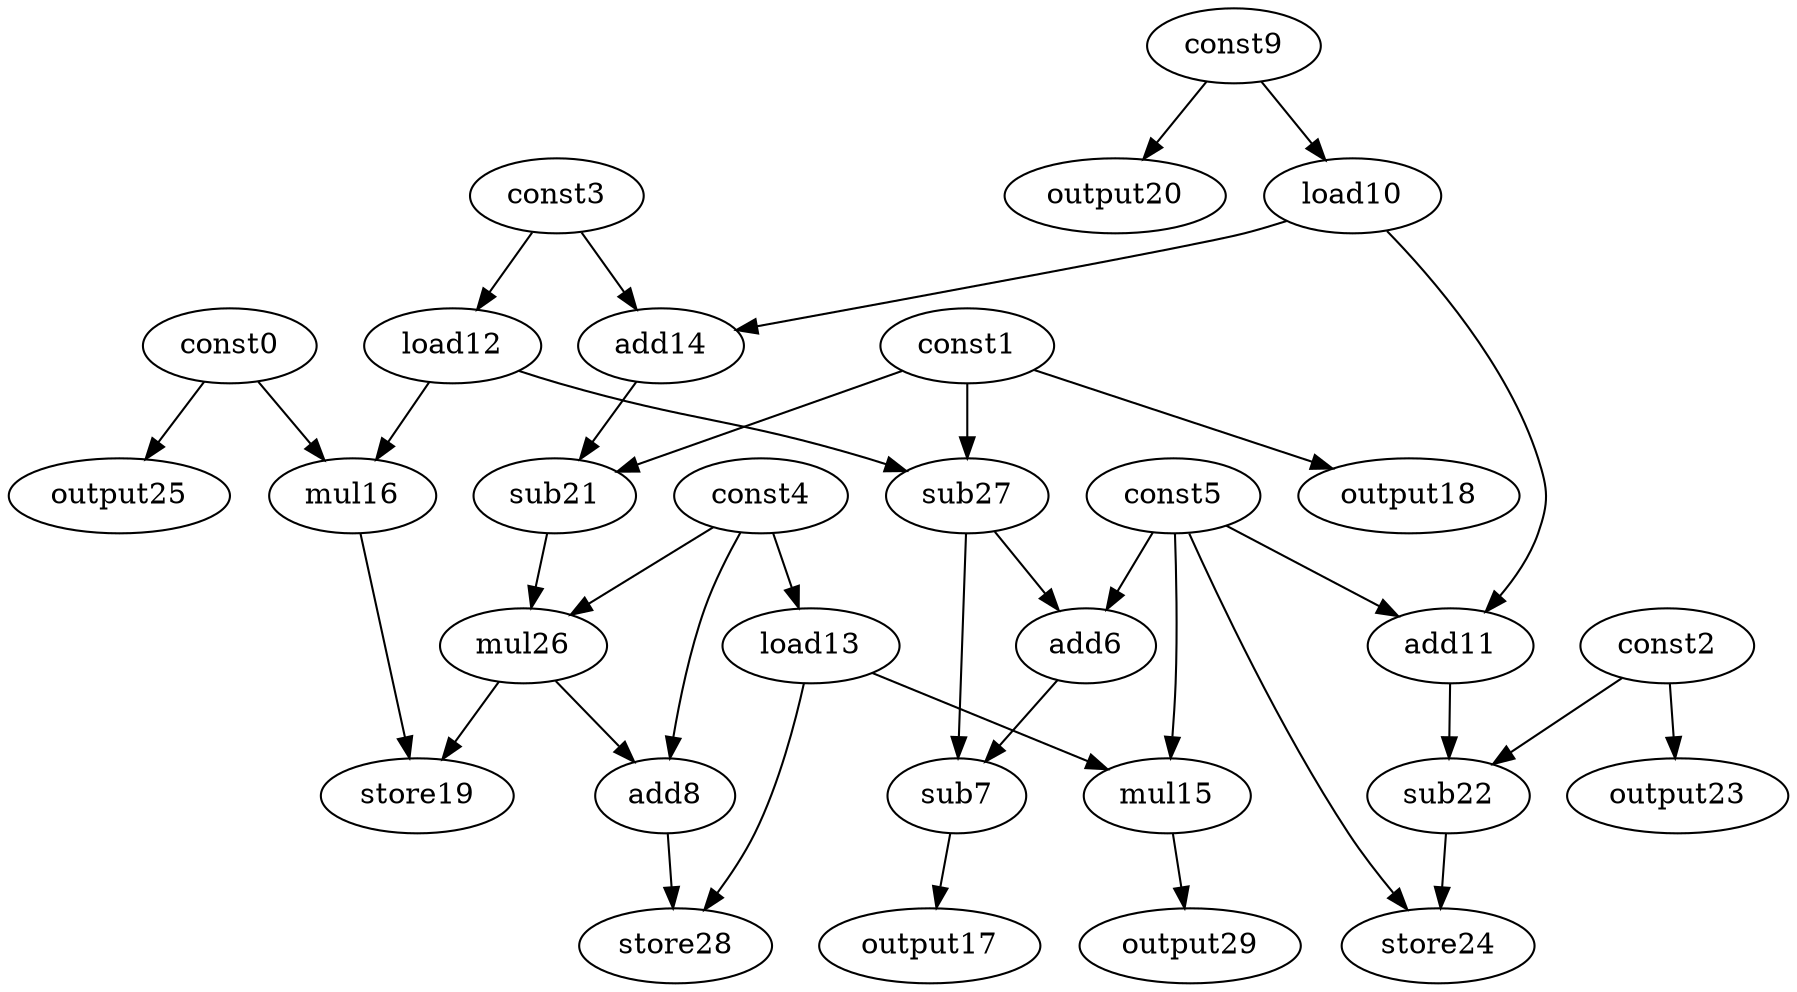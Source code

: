 digraph G { 
const0[opcode=const]; 
const1[opcode=const]; 
const2[opcode=const]; 
const3[opcode=const]; 
const4[opcode=const]; 
const5[opcode=const]; 
add6[opcode=add]; 
sub7[opcode=sub]; 
add8[opcode=add]; 
const9[opcode=const]; 
load10[opcode=load]; 
add11[opcode=add]; 
load12[opcode=load]; 
load13[opcode=load]; 
add14[opcode=add]; 
mul15[opcode=mul]; 
mul16[opcode=mul]; 
output17[opcode=output]; 
output18[opcode=output]; 
store19[opcode=store]; 
output20[opcode=output]; 
sub21[opcode=sub]; 
sub22[opcode=sub]; 
output23[opcode=output]; 
store24[opcode=store]; 
output25[opcode=output]; 
mul26[opcode=mul]; 
sub27[opcode=sub]; 
store28[opcode=store]; 
output29[opcode=output]; 
const9->load10[operand=0];
const3->load12[operand=0];
const4->load13[operand=0];
const1->output18[operand=0];
const9->output20[operand=0];
const2->output23[operand=0];
const0->output25[operand=0];
load10->add11[operand=0];
const5->add11[operand=1];
load10->add14[operand=0];
const3->add14[operand=1];
const5->mul15[operand=0];
load13->mul15[operand=1];
const0->mul16[operand=0];
load12->mul16[operand=1];
const1->sub27[operand=0];
load12->sub27[operand=1];
sub27->add6[operand=0];
const5->add6[operand=1];
const1->sub21[operand=0];
add14->sub21[operand=1];
const2->sub22[operand=0];
add11->sub22[operand=1];
mul15->output29[operand=0];
sub27->sub7[operand=0];
add6->sub7[operand=1];
const5->store24[operand=0];
sub22->store24[operand=1];
const4->mul26[operand=0];
sub21->mul26[operand=1];
mul26->add8[operand=0];
const4->add8[operand=1];
sub7->output17[operand=0];
mul16->store19[operand=0];
mul26->store19[operand=1];
add8->store28[operand=0];
load13->store28[operand=1];
}
